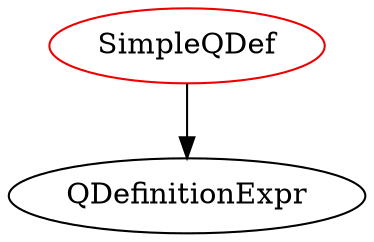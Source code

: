 digraph simpleqdef{
SimpleQDef	[shape=oval, color=red2, label="SimpleQDef"];
SimpleQDef -> QDefinitionExpr;
}

